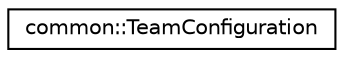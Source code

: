 digraph "Graphical Class Hierarchy"
{
  edge [fontname="Helvetica",fontsize="10",labelfontname="Helvetica",labelfontsize="10"];
  node [fontname="Helvetica",fontsize="10",shape=record];
  rankdir="LR";
  Node1 [label="common::TeamConfiguration",height=0.2,width=0.4,color="black", fillcolor="white", style="filled",URL="$structcommon_1_1TeamConfiguration.html"];
}
